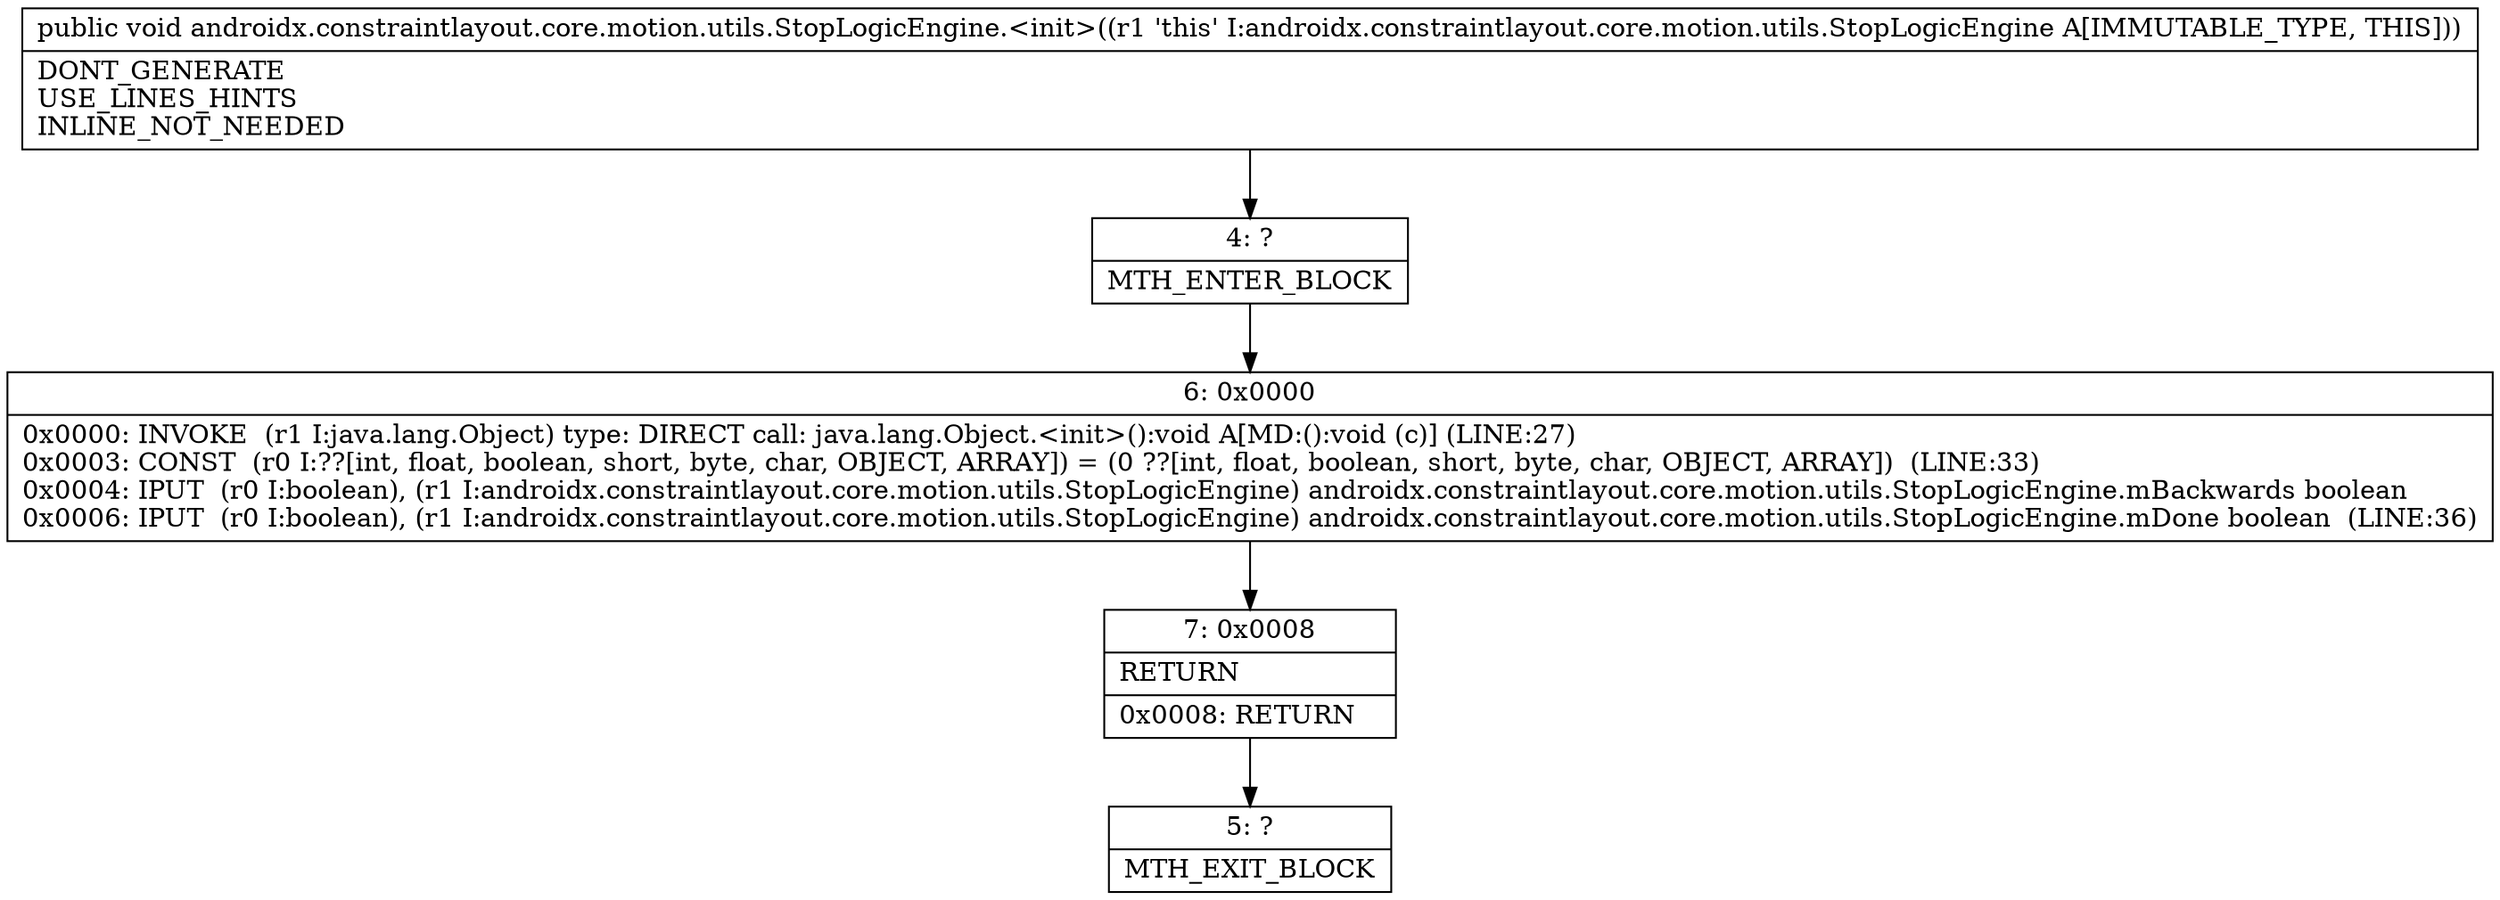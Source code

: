 digraph "CFG forandroidx.constraintlayout.core.motion.utils.StopLogicEngine.\<init\>()V" {
Node_4 [shape=record,label="{4\:\ ?|MTH_ENTER_BLOCK\l}"];
Node_6 [shape=record,label="{6\:\ 0x0000|0x0000: INVOKE  (r1 I:java.lang.Object) type: DIRECT call: java.lang.Object.\<init\>():void A[MD:():void (c)] (LINE:27)\l0x0003: CONST  (r0 I:??[int, float, boolean, short, byte, char, OBJECT, ARRAY]) = (0 ??[int, float, boolean, short, byte, char, OBJECT, ARRAY])  (LINE:33)\l0x0004: IPUT  (r0 I:boolean), (r1 I:androidx.constraintlayout.core.motion.utils.StopLogicEngine) androidx.constraintlayout.core.motion.utils.StopLogicEngine.mBackwards boolean \l0x0006: IPUT  (r0 I:boolean), (r1 I:androidx.constraintlayout.core.motion.utils.StopLogicEngine) androidx.constraintlayout.core.motion.utils.StopLogicEngine.mDone boolean  (LINE:36)\l}"];
Node_7 [shape=record,label="{7\:\ 0x0008|RETURN\l|0x0008: RETURN   \l}"];
Node_5 [shape=record,label="{5\:\ ?|MTH_EXIT_BLOCK\l}"];
MethodNode[shape=record,label="{public void androidx.constraintlayout.core.motion.utils.StopLogicEngine.\<init\>((r1 'this' I:androidx.constraintlayout.core.motion.utils.StopLogicEngine A[IMMUTABLE_TYPE, THIS]))  | DONT_GENERATE\lUSE_LINES_HINTS\lINLINE_NOT_NEEDED\l}"];
MethodNode -> Node_4;Node_4 -> Node_6;
Node_6 -> Node_7;
Node_7 -> Node_5;
}

